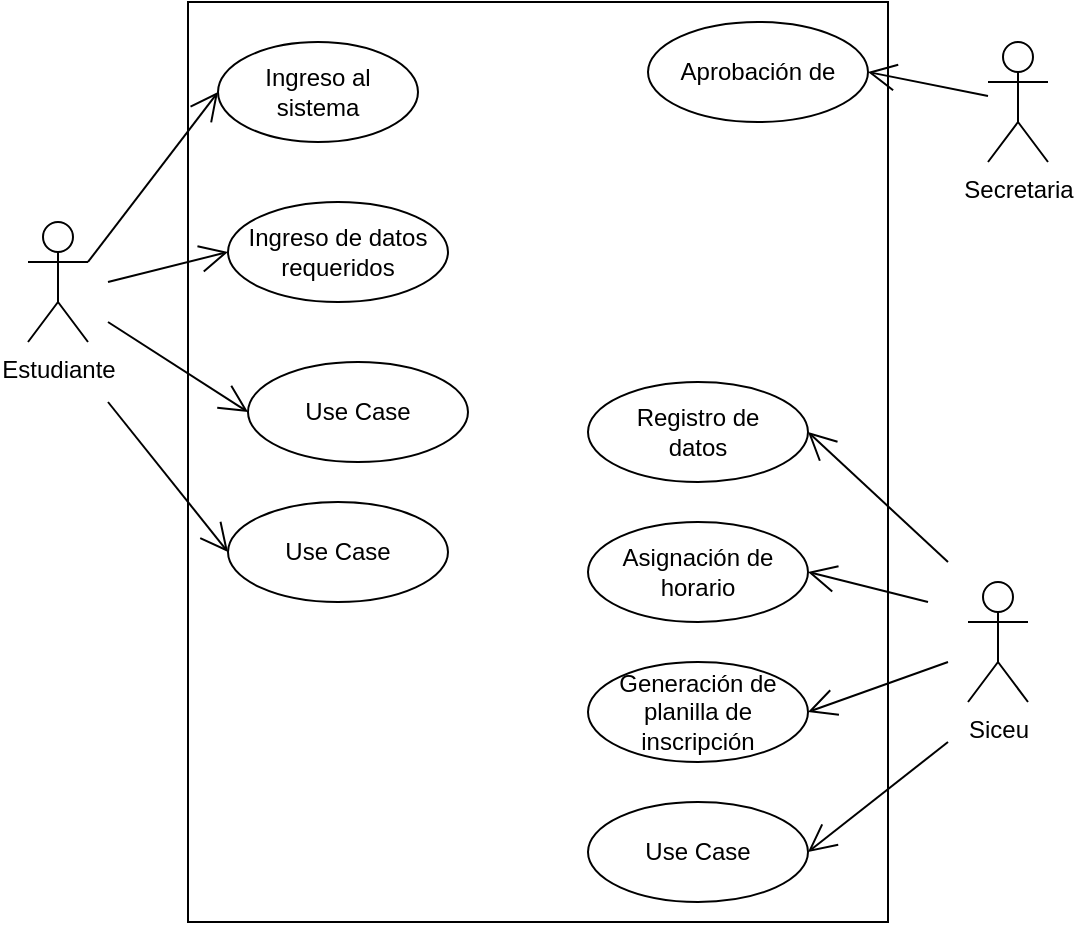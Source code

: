 <mxfile version="21.5.2" type="github">
  <diagram name="Página-1" id="qoe8vgORaRIKNoJuuk16">
    <mxGraphModel dx="794" dy="738" grid="1" gridSize="10" guides="1" tooltips="1" connect="1" arrows="1" fold="1" page="1" pageScale="1" pageWidth="850" pageHeight="1100" math="0" shadow="0">
      <root>
        <mxCell id="0" />
        <mxCell id="1" parent="0" />
        <mxCell id="eTYiFXuetqOa6vKXWHsb-16" value="" style="rounded=0;whiteSpace=wrap;html=1;" parent="1" vertex="1">
          <mxGeometry x="210" y="50" width="350" height="460" as="geometry" />
        </mxCell>
        <mxCell id="eTYiFXuetqOa6vKXWHsb-1" value="&lt;font style=&quot;vertical-align: inherit;&quot;&gt;&lt;font style=&quot;vertical-align: inherit;&quot;&gt;Estudiante&lt;/font&gt;&lt;/font&gt;" style="shape=umlActor;verticalLabelPosition=bottom;verticalAlign=top;html=1;" parent="1" vertex="1">
          <mxGeometry x="130" y="160" width="30" height="60" as="geometry" />
        </mxCell>
        <mxCell id="eTYiFXuetqOa6vKXWHsb-2" value="&lt;font style=&quot;vertical-align: inherit;&quot;&gt;&lt;font style=&quot;vertical-align: inherit;&quot;&gt;Secretaria&lt;/font&gt;&lt;/font&gt;" style="shape=umlActor;verticalLabelPosition=bottom;verticalAlign=top;html=1;" parent="1" vertex="1">
          <mxGeometry x="610" y="70" width="30" height="60" as="geometry" />
        </mxCell>
        <mxCell id="eTYiFXuetqOa6vKXWHsb-3" value="&lt;font style=&quot;vertical-align: inherit;&quot;&gt;&lt;font style=&quot;vertical-align: inherit;&quot;&gt;Siceu&lt;/font&gt;&lt;/font&gt;" style="shape=umlActor;verticalLabelPosition=bottom;verticalAlign=top;html=1;" parent="1" vertex="1">
          <mxGeometry x="600" y="340" width="30" height="60" as="geometry" />
        </mxCell>
        <mxCell id="eTYiFXuetqOa6vKXWHsb-4" value="&lt;font style=&quot;vertical-align: inherit;&quot;&gt;&lt;font style=&quot;vertical-align: inherit;&quot;&gt;Ingreso al&lt;br&gt;sistema&lt;/font&gt;&lt;/font&gt;" style="ellipse;whiteSpace=wrap;html=1;" parent="1" vertex="1">
          <mxGeometry x="225" y="70" width="100" height="50" as="geometry" />
        </mxCell>
        <mxCell id="eTYiFXuetqOa6vKXWHsb-5" value="&lt;font style=&quot;vertical-align: inherit;&quot;&gt;&lt;font style=&quot;vertical-align: inherit;&quot;&gt;Ingreso de datos requeridos&lt;/font&gt;&lt;/font&gt;" style="ellipse;whiteSpace=wrap;html=1;" parent="1" vertex="1">
          <mxGeometry x="230" y="150" width="110" height="50" as="geometry" />
        </mxCell>
        <mxCell id="eTYiFXuetqOa6vKXWHsb-6" value="Use Case" style="ellipse;whiteSpace=wrap;html=1;" parent="1" vertex="1">
          <mxGeometry x="240" y="230" width="110" height="50" as="geometry" />
        </mxCell>
        <mxCell id="eTYiFXuetqOa6vKXWHsb-7" value="&lt;font style=&quot;vertical-align: inherit;&quot;&gt;&lt;font style=&quot;vertical-align: inherit;&quot;&gt;Registro de &lt;br&gt;datos&lt;/font&gt;&lt;/font&gt;" style="ellipse;whiteSpace=wrap;html=1;" parent="1" vertex="1">
          <mxGeometry x="410" y="240" width="110" height="50" as="geometry" />
        </mxCell>
        <mxCell id="eTYiFXuetqOa6vKXWHsb-8" value="&lt;font style=&quot;vertical-align: inherit;&quot;&gt;&lt;font style=&quot;vertical-align: inherit;&quot;&gt;Asignación de horario&lt;/font&gt;&lt;/font&gt;" style="ellipse;whiteSpace=wrap;html=1;" parent="1" vertex="1">
          <mxGeometry x="410" y="310" width="110" height="50" as="geometry" />
        </mxCell>
        <mxCell id="eTYiFXuetqOa6vKXWHsb-9" value="&lt;font style=&quot;vertical-align: inherit;&quot;&gt;&lt;font style=&quot;vertical-align: inherit;&quot;&gt;Aprobación de&lt;/font&gt;&lt;/font&gt;" style="ellipse;whiteSpace=wrap;html=1;" parent="1" vertex="1">
          <mxGeometry x="440" y="60" width="110" height="50" as="geometry" />
        </mxCell>
        <mxCell id="eTYiFXuetqOa6vKXWHsb-10" value="&lt;font style=&quot;vertical-align: inherit;&quot;&gt;&lt;font style=&quot;vertical-align: inherit;&quot;&gt;Generación de planilla de inscripción&lt;/font&gt;&lt;/font&gt;" style="ellipse;whiteSpace=wrap;html=1;" parent="1" vertex="1">
          <mxGeometry x="410" y="380" width="110" height="50" as="geometry" />
        </mxCell>
        <mxCell id="eTYiFXuetqOa6vKXWHsb-11" value="Use Case" style="ellipse;whiteSpace=wrap;html=1;" parent="1" vertex="1">
          <mxGeometry x="410" y="450" width="110" height="50" as="geometry" />
        </mxCell>
        <mxCell id="eTYiFXuetqOa6vKXWHsb-12" value="Use Case" style="ellipse;whiteSpace=wrap;html=1;" parent="1" vertex="1">
          <mxGeometry x="230" y="300" width="110" height="50" as="geometry" />
        </mxCell>
        <mxCell id="Qh0YcGE0ahicmT0XeAKt-1" value="" style="endArrow=open;endFill=1;endSize=12;html=1;rounded=0;exitX=1;exitY=0.333;exitDx=0;exitDy=0;exitPerimeter=0;entryX=0;entryY=0.5;entryDx=0;entryDy=0;" edge="1" parent="1" source="eTYiFXuetqOa6vKXWHsb-1" target="eTYiFXuetqOa6vKXWHsb-4">
          <mxGeometry width="160" relative="1" as="geometry">
            <mxPoint x="330" y="280" as="sourcePoint" />
            <mxPoint x="490" y="280" as="targetPoint" />
          </mxGeometry>
        </mxCell>
        <mxCell id="Qh0YcGE0ahicmT0XeAKt-2" value="" style="endArrow=open;endFill=1;endSize=12;html=1;rounded=0;exitX=1;exitY=0.333;exitDx=0;exitDy=0;exitPerimeter=0;entryX=0;entryY=0.5;entryDx=0;entryDy=0;" edge="1" parent="1" target="eTYiFXuetqOa6vKXWHsb-5">
          <mxGeometry width="160" relative="1" as="geometry">
            <mxPoint x="170" y="190" as="sourcePoint" />
            <mxPoint x="235" y="105" as="targetPoint" />
          </mxGeometry>
        </mxCell>
        <mxCell id="Qh0YcGE0ahicmT0XeAKt-3" value="" style="endArrow=open;endFill=1;endSize=12;html=1;rounded=0;entryX=0;entryY=0.5;entryDx=0;entryDy=0;" edge="1" parent="1" target="eTYiFXuetqOa6vKXWHsb-6">
          <mxGeometry width="160" relative="1" as="geometry">
            <mxPoint x="170" y="210" as="sourcePoint" />
            <mxPoint x="240" y="185" as="targetPoint" />
          </mxGeometry>
        </mxCell>
        <mxCell id="Qh0YcGE0ahicmT0XeAKt-4" value="" style="endArrow=open;endFill=1;endSize=12;html=1;rounded=0;entryX=0;entryY=0.5;entryDx=0;entryDy=0;" edge="1" parent="1" target="eTYiFXuetqOa6vKXWHsb-12">
          <mxGeometry width="160" relative="1" as="geometry">
            <mxPoint x="170" y="250" as="sourcePoint" />
            <mxPoint x="250" y="265" as="targetPoint" />
          </mxGeometry>
        </mxCell>
        <mxCell id="Qh0YcGE0ahicmT0XeAKt-5" value="" style="endArrow=open;endFill=1;endSize=12;html=1;rounded=0;entryX=1;entryY=0.5;entryDx=0;entryDy=0;" edge="1" parent="1" target="eTYiFXuetqOa6vKXWHsb-7">
          <mxGeometry width="160" relative="1" as="geometry">
            <mxPoint x="590" y="330" as="sourcePoint" />
            <mxPoint x="490" y="280" as="targetPoint" />
          </mxGeometry>
        </mxCell>
        <mxCell id="Qh0YcGE0ahicmT0XeAKt-6" value="" style="endArrow=open;endFill=1;endSize=12;html=1;rounded=0;entryX=1;entryY=0.5;entryDx=0;entryDy=0;" edge="1" parent="1" target="eTYiFXuetqOa6vKXWHsb-8">
          <mxGeometry width="160" relative="1" as="geometry">
            <mxPoint x="580" y="350" as="sourcePoint" />
            <mxPoint x="530" y="275" as="targetPoint" />
          </mxGeometry>
        </mxCell>
        <mxCell id="Qh0YcGE0ahicmT0XeAKt-7" value="" style="endArrow=open;endFill=1;endSize=12;html=1;rounded=0;entryX=1;entryY=0.5;entryDx=0;entryDy=0;" edge="1" parent="1" target="eTYiFXuetqOa6vKXWHsb-10">
          <mxGeometry width="160" relative="1" as="geometry">
            <mxPoint x="590" y="380" as="sourcePoint" />
            <mxPoint x="530" y="345" as="targetPoint" />
          </mxGeometry>
        </mxCell>
        <mxCell id="Qh0YcGE0ahicmT0XeAKt-8" value="" style="endArrow=open;endFill=1;endSize=12;html=1;rounded=0;entryX=1;entryY=0.5;entryDx=0;entryDy=0;" edge="1" parent="1" target="eTYiFXuetqOa6vKXWHsb-11">
          <mxGeometry width="160" relative="1" as="geometry">
            <mxPoint x="590" y="420" as="sourcePoint" />
            <mxPoint x="530" y="415" as="targetPoint" />
          </mxGeometry>
        </mxCell>
        <mxCell id="Qh0YcGE0ahicmT0XeAKt-9" value="" style="endArrow=open;endFill=1;endSize=12;html=1;rounded=0;entryX=1;entryY=0.5;entryDx=0;entryDy=0;" edge="1" parent="1" source="eTYiFXuetqOa6vKXWHsb-2" target="eTYiFXuetqOa6vKXWHsb-9">
          <mxGeometry width="160" relative="1" as="geometry">
            <mxPoint x="330" y="280" as="sourcePoint" />
            <mxPoint x="490" y="280" as="targetPoint" />
          </mxGeometry>
        </mxCell>
      </root>
    </mxGraphModel>
  </diagram>
</mxfile>
